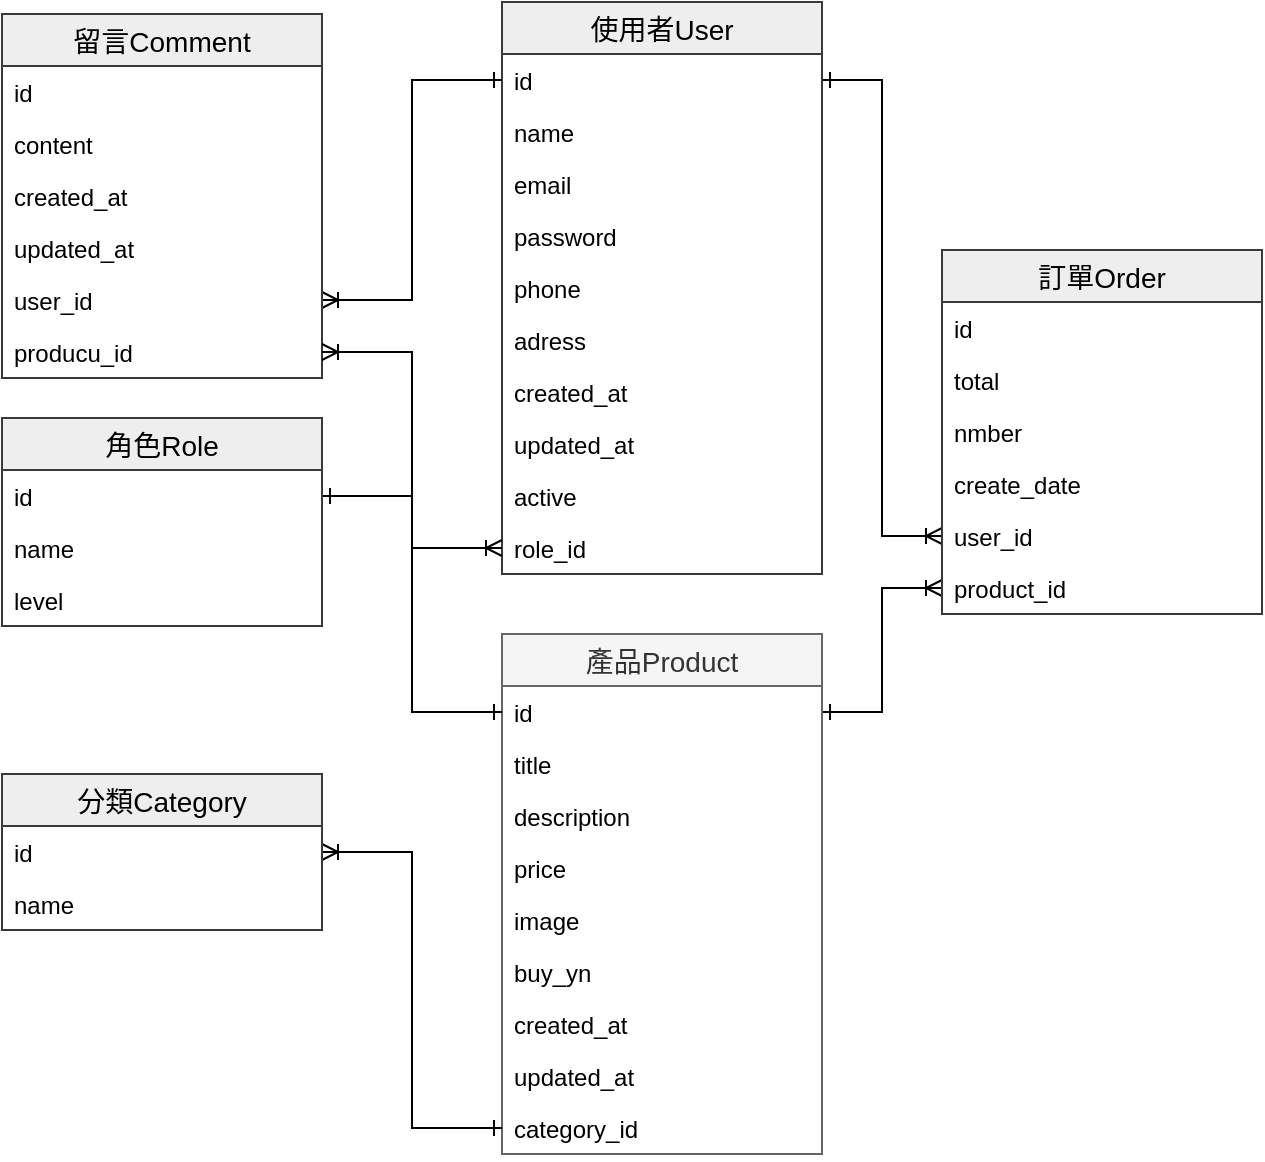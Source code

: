 <mxfile version="13.0.3" type="device"><diagram id="K_0aKcKt2q_89RGky5Vc" name="第1頁"><mxGraphModel dx="1773" dy="619" grid="1" gridSize="10" guides="1" tooltips="1" connect="1" arrows="1" fold="1" page="1" pageScale="1" pageWidth="827" pageHeight="1169" math="0" shadow="0"><root><mxCell id="0"/><mxCell id="1" parent="0"/><mxCell id="cfjMNghHRtEoZSXPz5Rn-97" style="edgeStyle=orthogonalEdgeStyle;rounded=0;orthogonalLoop=1;jettySize=auto;html=1;exitX=1;exitY=0.5;exitDx=0;exitDy=0;entryX=0;entryY=0.5;entryDx=0;entryDy=0;startArrow=ERone;startFill=0;endArrow=ERoneToMany;endFill=0;" parent="1" source="cfjMNghHRtEoZSXPz5Rn-2" target="cfjMNghHRtEoZSXPz5Rn-54" edge="1"><mxGeometry relative="1" as="geometry"/></mxCell><mxCell id="cfjMNghHRtEoZSXPz5Rn-1" value="使用者User" style="swimlane;fontStyle=0;childLayout=stackLayout;horizontal=1;startSize=26;horizontalStack=0;resizeParent=1;resizeParentMax=0;resizeLast=0;collapsible=1;marginBottom=0;align=center;fontSize=14;swimlaneFillColor=#ffffff;fillColor=#eeeeee;strokeColor=#36393d;" parent="1" vertex="1"><mxGeometry x="120" y="44" width="160" height="286" as="geometry"/></mxCell><mxCell id="cfjMNghHRtEoZSXPz5Rn-2" value="id" style="text;strokeColor=none;fillColor=none;spacingLeft=4;spacingRight=4;overflow=hidden;rotatable=0;points=[[0,0.5],[1,0.5]];portConstraint=eastwest;fontSize=12;" parent="cfjMNghHRtEoZSXPz5Rn-1" vertex="1"><mxGeometry y="26" width="160" height="26" as="geometry"/></mxCell><mxCell id="cfjMNghHRtEoZSXPz5Rn-3" value="name" style="text;strokeColor=none;fillColor=none;spacingLeft=4;spacingRight=4;overflow=hidden;rotatable=0;points=[[0,0.5],[1,0.5]];portConstraint=eastwest;fontSize=12;" parent="cfjMNghHRtEoZSXPz5Rn-1" vertex="1"><mxGeometry y="52" width="160" height="26" as="geometry"/></mxCell><mxCell id="cfjMNghHRtEoZSXPz5Rn-6" value="email" style="text;strokeColor=none;fillColor=none;spacingLeft=4;spacingRight=4;overflow=hidden;rotatable=0;points=[[0,0.5],[1,0.5]];portConstraint=eastwest;fontSize=12;" parent="cfjMNghHRtEoZSXPz5Rn-1" vertex="1"><mxGeometry y="78" width="160" height="26" as="geometry"/></mxCell><mxCell id="cfjMNghHRtEoZSXPz5Rn-5" value="password" style="text;strokeColor=none;fillColor=none;spacingLeft=4;spacingRight=4;overflow=hidden;rotatable=0;points=[[0,0.5],[1,0.5]];portConstraint=eastwest;fontSize=12;" parent="cfjMNghHRtEoZSXPz5Rn-1" vertex="1"><mxGeometry y="104" width="160" height="26" as="geometry"/></mxCell><mxCell id="cfjMNghHRtEoZSXPz5Rn-7" value="phone" style="text;strokeColor=none;fillColor=none;spacingLeft=4;spacingRight=4;overflow=hidden;rotatable=0;points=[[0,0.5],[1,0.5]];portConstraint=eastwest;fontSize=12;" parent="cfjMNghHRtEoZSXPz5Rn-1" vertex="1"><mxGeometry y="130" width="160" height="26" as="geometry"/></mxCell><mxCell id="cfjMNghHRtEoZSXPz5Rn-8" value="adress" style="text;strokeColor=none;fillColor=none;spacingLeft=4;spacingRight=4;overflow=hidden;rotatable=0;points=[[0,0.5],[1,0.5]];portConstraint=eastwest;fontSize=12;" parent="cfjMNghHRtEoZSXPz5Rn-1" vertex="1"><mxGeometry y="156" width="160" height="26" as="geometry"/></mxCell><mxCell id="cfjMNghHRtEoZSXPz5Rn-49" value="created_at&#10;" style="text;strokeColor=none;fillColor=none;spacingLeft=4;spacingRight=4;overflow=hidden;rotatable=0;points=[[0,0.5],[1,0.5]];portConstraint=eastwest;fontSize=12;" parent="cfjMNghHRtEoZSXPz5Rn-1" vertex="1"><mxGeometry y="182" width="160" height="26" as="geometry"/></mxCell><mxCell id="cfjMNghHRtEoZSXPz5Rn-50" value="updated_at&#10;" style="text;strokeColor=none;fillColor=none;spacingLeft=4;spacingRight=4;overflow=hidden;rotatable=0;points=[[0,0.5],[1,0.5]];portConstraint=eastwest;fontSize=12;" parent="cfjMNghHRtEoZSXPz5Rn-1" vertex="1"><mxGeometry y="208" width="160" height="26" as="geometry"/></mxCell><mxCell id="lhaJrp4EUqYAqogcaLXP-1" value="active" style="text;strokeColor=none;fillColor=none;spacingLeft=4;spacingRight=4;overflow=hidden;rotatable=0;points=[[0,0.5],[1,0.5]];portConstraint=eastwest;fontSize=12;" vertex="1" parent="cfjMNghHRtEoZSXPz5Rn-1"><mxGeometry y="234" width="160" height="26" as="geometry"/></mxCell><mxCell id="cfjMNghHRtEoZSXPz5Rn-51" value="role_id" style="text;strokeColor=none;fillColor=none;spacingLeft=4;spacingRight=4;overflow=hidden;rotatable=0;points=[[0,0.5],[1,0.5]];portConstraint=eastwest;fontSize=12;" parent="cfjMNghHRtEoZSXPz5Rn-1" vertex="1"><mxGeometry y="260" width="160" height="26" as="geometry"/></mxCell><mxCell id="cfjMNghHRtEoZSXPz5Rn-99" style="edgeStyle=orthogonalEdgeStyle;rounded=0;orthogonalLoop=1;jettySize=auto;html=1;exitX=1;exitY=0.5;exitDx=0;exitDy=0;entryX=0;entryY=0.5;entryDx=0;entryDy=0;startArrow=ERone;startFill=0;endArrow=ERoneToMany;endFill=0;" parent="1" source="cfjMNghHRtEoZSXPz5Rn-10" target="cfjMNghHRtEoZSXPz5Rn-55" edge="1"><mxGeometry relative="1" as="geometry"/></mxCell><mxCell id="cfjMNghHRtEoZSXPz5Rn-9" value="產品Product" style="swimlane;fontStyle=0;childLayout=stackLayout;horizontal=1;startSize=26;horizontalStack=0;resizeParent=1;resizeParentMax=0;resizeLast=0;collapsible=1;marginBottom=0;align=center;fontSize=14;swimlaneFillColor=#ffffff;fillColor=#f5f5f5;strokeColor=#666666;fontColor=#333333;" parent="1" vertex="1"><mxGeometry x="120" y="360" width="160" height="260" as="geometry"/></mxCell><mxCell id="cfjMNghHRtEoZSXPz5Rn-10" value="id" style="text;strokeColor=none;fillColor=none;spacingLeft=4;spacingRight=4;overflow=hidden;rotatable=0;points=[[0,0.5],[1,0.5]];portConstraint=eastwest;fontSize=12;" parent="cfjMNghHRtEoZSXPz5Rn-9" vertex="1"><mxGeometry y="26" width="160" height="26" as="geometry"/></mxCell><mxCell id="cfjMNghHRtEoZSXPz5Rn-11" value="title" style="text;strokeColor=none;fillColor=none;spacingLeft=4;spacingRight=4;overflow=hidden;rotatable=0;points=[[0,0.5],[1,0.5]];portConstraint=eastwest;fontSize=12;" parent="cfjMNghHRtEoZSXPz5Rn-9" vertex="1"><mxGeometry y="52" width="160" height="26" as="geometry"/></mxCell><mxCell id="cfjMNghHRtEoZSXPz5Rn-12" value="description " style="text;strokeColor=none;fillColor=none;spacingLeft=4;spacingRight=4;overflow=hidden;rotatable=0;points=[[0,0.5],[1,0.5]];portConstraint=eastwest;fontSize=12;" parent="cfjMNghHRtEoZSXPz5Rn-9" vertex="1"><mxGeometry y="78" width="160" height="26" as="geometry"/></mxCell><mxCell id="cfjMNghHRtEoZSXPz5Rn-13" value="price" style="text;strokeColor=none;fillColor=none;spacingLeft=4;spacingRight=4;overflow=hidden;rotatable=0;points=[[0,0.5],[1,0.5]];portConstraint=eastwest;fontSize=12;" parent="cfjMNghHRtEoZSXPz5Rn-9" vertex="1"><mxGeometry y="104" width="160" height="26" as="geometry"/></mxCell><mxCell id="cfjMNghHRtEoZSXPz5Rn-14" value="image" style="text;strokeColor=none;fillColor=none;spacingLeft=4;spacingRight=4;overflow=hidden;rotatable=0;points=[[0,0.5],[1,0.5]];portConstraint=eastwest;fontSize=12;" parent="cfjMNghHRtEoZSXPz5Rn-9" vertex="1"><mxGeometry y="130" width="160" height="26" as="geometry"/></mxCell><mxCell id="ew1M_cfE-QnDrgpoUBA_-1" value="buy_yn" style="text;strokeColor=none;fillColor=none;spacingLeft=4;spacingRight=4;overflow=hidden;rotatable=0;points=[[0,0.5],[1,0.5]];portConstraint=eastwest;fontSize=12;" parent="cfjMNghHRtEoZSXPz5Rn-9" vertex="1"><mxGeometry y="156" width="160" height="26" as="geometry"/></mxCell><mxCell id="cfjMNghHRtEoZSXPz5Rn-15" value="created_at" style="text;strokeColor=none;fillColor=none;spacingLeft=4;spacingRight=4;overflow=hidden;rotatable=0;points=[[0,0.5],[1,0.5]];portConstraint=eastwest;fontSize=12;" parent="cfjMNghHRtEoZSXPz5Rn-9" vertex="1"><mxGeometry y="182" width="160" height="26" as="geometry"/></mxCell><mxCell id="cfjMNghHRtEoZSXPz5Rn-16" value="updated_at" style="text;strokeColor=none;fillColor=none;spacingLeft=4;spacingRight=4;overflow=hidden;rotatable=0;points=[[0,0.5],[1,0.5]];portConstraint=eastwest;fontSize=12;" parent="cfjMNghHRtEoZSXPz5Rn-9" vertex="1"><mxGeometry y="208" width="160" height="26" as="geometry"/></mxCell><mxCell id="cfjMNghHRtEoZSXPz5Rn-96" value="category_id" style="text;strokeColor=none;fillColor=none;spacingLeft=4;spacingRight=4;overflow=hidden;rotatable=0;points=[[0,0.5],[1,0.5]];portConstraint=eastwest;fontSize=12;" parent="cfjMNghHRtEoZSXPz5Rn-9" vertex="1"><mxGeometry y="234" width="160" height="26" as="geometry"/></mxCell><mxCell id="cfjMNghHRtEoZSXPz5Rn-52" value="訂單Order" style="swimlane;fontStyle=0;childLayout=stackLayout;horizontal=1;startSize=26;horizontalStack=0;resizeParent=1;resizeParentMax=0;resizeLast=0;collapsible=1;marginBottom=0;align=center;fontSize=14;swimlaneFillColor=#ffffff;fillColor=#eeeeee;strokeColor=#36393d;" parent="1" vertex="1"><mxGeometry x="340" y="168" width="160" height="182" as="geometry"/></mxCell><mxCell id="cfjMNghHRtEoZSXPz5Rn-53" value="id" style="text;strokeColor=none;fillColor=none;spacingLeft=4;spacingRight=4;overflow=hidden;rotatable=0;points=[[0,0.5],[1,0.5]];portConstraint=eastwest;fontSize=12;" parent="cfjMNghHRtEoZSXPz5Rn-52" vertex="1"><mxGeometry y="26" width="160" height="26" as="geometry"/></mxCell><mxCell id="cfjMNghHRtEoZSXPz5Rn-58" value="total" style="text;strokeColor=none;fillColor=none;spacingLeft=4;spacingRight=4;overflow=hidden;rotatable=0;points=[[0,0.5],[1,0.5]];portConstraint=eastwest;fontSize=12;" parent="cfjMNghHRtEoZSXPz5Rn-52" vertex="1"><mxGeometry y="52" width="160" height="26" as="geometry"/></mxCell><mxCell id="cfjMNghHRtEoZSXPz5Rn-56" value="nmber" style="text;strokeColor=none;fillColor=none;spacingLeft=4;spacingRight=4;overflow=hidden;rotatable=0;points=[[0,0.5],[1,0.5]];portConstraint=eastwest;fontSize=12;" parent="cfjMNghHRtEoZSXPz5Rn-52" vertex="1"><mxGeometry y="78" width="160" height="26" as="geometry"/></mxCell><mxCell id="cfjMNghHRtEoZSXPz5Rn-98" value="create_date" style="text;strokeColor=none;fillColor=none;spacingLeft=4;spacingRight=4;overflow=hidden;rotatable=0;points=[[0,0.5],[1,0.5]];portConstraint=eastwest;fontSize=12;" parent="cfjMNghHRtEoZSXPz5Rn-52" vertex="1"><mxGeometry y="104" width="160" height="26" as="geometry"/></mxCell><mxCell id="cfjMNghHRtEoZSXPz5Rn-54" value="user_id" style="text;strokeColor=none;fillColor=none;spacingLeft=4;spacingRight=4;overflow=hidden;rotatable=0;points=[[0,0.5],[1,0.5]];portConstraint=eastwest;fontSize=12;" parent="cfjMNghHRtEoZSXPz5Rn-52" vertex="1"><mxGeometry y="130" width="160" height="26" as="geometry"/></mxCell><mxCell id="cfjMNghHRtEoZSXPz5Rn-55" value="product_id" style="text;strokeColor=none;fillColor=none;spacingLeft=4;spacingRight=4;overflow=hidden;rotatable=0;points=[[0,0.5],[1,0.5]];portConstraint=eastwest;fontSize=12;" parent="cfjMNghHRtEoZSXPz5Rn-52" vertex="1"><mxGeometry y="156" width="160" height="26" as="geometry"/></mxCell><mxCell id="3iGqtpyaMxfyDLmYej_y-1" style="edgeStyle=orthogonalEdgeStyle;rounded=0;orthogonalLoop=1;jettySize=auto;html=1;entryX=0;entryY=0.5;entryDx=0;entryDy=0;startArrow=ERoneToMany;startFill=0;endArrow=ERone;endFill=0;" parent="1" source="cfjMNghHRtEoZSXPz5Rn-64" target="cfjMNghHRtEoZSXPz5Rn-96" edge="1"><mxGeometry relative="1" as="geometry"/></mxCell><mxCell id="3iGqtpyaMxfyDLmYej_y-2" style="edgeStyle=orthogonalEdgeStyle;rounded=0;orthogonalLoop=1;jettySize=auto;html=1;entryX=0;entryY=0.5;entryDx=0;entryDy=0;startArrow=ERone;startFill=0;endArrow=ERoneToMany;endFill=0;" parent="1" source="cfjMNghHRtEoZSXPz5Rn-75" target="cfjMNghHRtEoZSXPz5Rn-51" edge="1"><mxGeometry relative="1" as="geometry"/></mxCell><mxCell id="3iGqtpyaMxfyDLmYej_y-3" style="edgeStyle=orthogonalEdgeStyle;rounded=0;orthogonalLoop=1;jettySize=auto;html=1;exitX=0;exitY=0.5;exitDx=0;exitDy=0;entryX=1;entryY=0.5;entryDx=0;entryDy=0;startArrow=ERone;startFill=0;endArrow=ERoneToMany;endFill=0;" parent="1" source="cfjMNghHRtEoZSXPz5Rn-2" target="cfjMNghHRtEoZSXPz5Rn-87" edge="1"><mxGeometry relative="1" as="geometry"/></mxCell><mxCell id="cfjMNghHRtEoZSXPz5Rn-63" value="分類Category" style="swimlane;fontStyle=0;childLayout=stackLayout;horizontal=1;startSize=26;horizontalStack=0;resizeParent=1;resizeParentMax=0;resizeLast=0;collapsible=1;marginBottom=0;align=center;fontSize=14;swimlaneFillColor=#ffffff;fillColor=#eeeeee;strokeColor=#36393d;" parent="1" vertex="1"><mxGeometry x="-130" y="430" width="160" height="78" as="geometry"/></mxCell><mxCell id="cfjMNghHRtEoZSXPz5Rn-64" value="id" style="text;strokeColor=none;fillColor=none;spacingLeft=4;spacingRight=4;overflow=hidden;rotatable=0;points=[[0,0.5],[1,0.5]];portConstraint=eastwest;fontSize=12;" parent="cfjMNghHRtEoZSXPz5Rn-63" vertex="1"><mxGeometry y="26" width="160" height="26" as="geometry"/></mxCell><mxCell id="cfjMNghHRtEoZSXPz5Rn-65" value="name" style="text;strokeColor=none;fillColor=none;spacingLeft=4;spacingRight=4;overflow=hidden;rotatable=0;points=[[0,0.5],[1,0.5]];portConstraint=eastwest;fontSize=12;" parent="cfjMNghHRtEoZSXPz5Rn-63" vertex="1"><mxGeometry y="52" width="160" height="26" as="geometry"/></mxCell><mxCell id="cfjMNghHRtEoZSXPz5Rn-85" value="留言Comment" style="swimlane;fontStyle=0;childLayout=stackLayout;horizontal=1;startSize=26;horizontalStack=0;resizeParent=1;resizeParentMax=0;resizeLast=0;collapsible=1;marginBottom=0;align=center;fontSize=14;swimlaneFillColor=#ffffff;fillColor=#eeeeee;strokeColor=#36393d;" parent="1" vertex="1"><mxGeometry x="-130" y="50" width="160" height="182" as="geometry"/></mxCell><mxCell id="cfjMNghHRtEoZSXPz5Rn-86" value="id" style="text;strokeColor=none;fillColor=none;spacingLeft=4;spacingRight=4;overflow=hidden;rotatable=0;points=[[0,0.5],[1,0.5]];portConstraint=eastwest;fontSize=12;" parent="cfjMNghHRtEoZSXPz5Rn-85" vertex="1"><mxGeometry y="26" width="160" height="26" as="geometry"/></mxCell><mxCell id="cfjMNghHRtEoZSXPz5Rn-89" value="content" style="text;strokeColor=none;fillColor=none;spacingLeft=4;spacingRight=4;overflow=hidden;rotatable=0;points=[[0,0.5],[1,0.5]];portConstraint=eastwest;fontSize=12;" parent="cfjMNghHRtEoZSXPz5Rn-85" vertex="1"><mxGeometry y="52" width="160" height="26" as="geometry"/></mxCell><mxCell id="cfjMNghHRtEoZSXPz5Rn-93" value="created_at&#10;" style="text;strokeColor=none;fillColor=none;spacingLeft=4;spacingRight=4;overflow=hidden;rotatable=0;points=[[0,0.5],[1,0.5]];portConstraint=eastwest;fontSize=12;" parent="cfjMNghHRtEoZSXPz5Rn-85" vertex="1"><mxGeometry y="78" width="160" height="26" as="geometry"/></mxCell><mxCell id="cfjMNghHRtEoZSXPz5Rn-94" value="updated_at&#10;" style="text;strokeColor=none;fillColor=none;spacingLeft=4;spacingRight=4;overflow=hidden;rotatable=0;points=[[0,0.5],[1,0.5]];portConstraint=eastwest;fontSize=12;" parent="cfjMNghHRtEoZSXPz5Rn-85" vertex="1"><mxGeometry y="104" width="160" height="26" as="geometry"/></mxCell><mxCell id="cfjMNghHRtEoZSXPz5Rn-87" value="user_id" style="text;strokeColor=none;fillColor=none;spacingLeft=4;spacingRight=4;overflow=hidden;rotatable=0;points=[[0,0.5],[1,0.5]];portConstraint=eastwest;fontSize=12;" parent="cfjMNghHRtEoZSXPz5Rn-85" vertex="1"><mxGeometry y="130" width="160" height="26" as="geometry"/></mxCell><mxCell id="cfjMNghHRtEoZSXPz5Rn-88" value="producu_id" style="text;strokeColor=none;fillColor=none;spacingLeft=4;spacingRight=4;overflow=hidden;rotatable=0;points=[[0,0.5],[1,0.5]];portConstraint=eastwest;fontSize=12;" parent="cfjMNghHRtEoZSXPz5Rn-85" vertex="1"><mxGeometry y="156" width="160" height="26" as="geometry"/></mxCell><mxCell id="3iGqtpyaMxfyDLmYej_y-4" style="edgeStyle=orthogonalEdgeStyle;rounded=0;orthogonalLoop=1;jettySize=auto;html=1;exitX=0;exitY=0.5;exitDx=0;exitDy=0;entryX=1;entryY=0.5;entryDx=0;entryDy=0;startArrow=ERone;startFill=0;endArrow=ERoneToMany;endFill=0;" parent="1" source="cfjMNghHRtEoZSXPz5Rn-10" target="cfjMNghHRtEoZSXPz5Rn-88" edge="1"><mxGeometry relative="1" as="geometry"/></mxCell><mxCell id="cfjMNghHRtEoZSXPz5Rn-74" value="角色Role" style="swimlane;fontStyle=0;childLayout=stackLayout;horizontal=1;startSize=26;horizontalStack=0;resizeParent=1;resizeParentMax=0;resizeLast=0;collapsible=1;marginBottom=0;align=center;fontSize=14;swimlaneFillColor=#ffffff;fillColor=#eeeeee;strokeColor=#36393d;" parent="1" vertex="1"><mxGeometry x="-130" y="252" width="160" height="104" as="geometry"/></mxCell><mxCell id="cfjMNghHRtEoZSXPz5Rn-75" value="id" style="text;strokeColor=none;fillColor=none;spacingLeft=4;spacingRight=4;overflow=hidden;rotatable=0;points=[[0,0.5],[1,0.5]];portConstraint=eastwest;fontSize=12;" parent="cfjMNghHRtEoZSXPz5Rn-74" vertex="1"><mxGeometry y="26" width="160" height="26" as="geometry"/></mxCell><mxCell id="cfjMNghHRtEoZSXPz5Rn-76" value="name" style="text;strokeColor=none;fillColor=none;spacingLeft=4;spacingRight=4;overflow=hidden;rotatable=0;points=[[0,0.5],[1,0.5]];portConstraint=eastwest;fontSize=12;" parent="cfjMNghHRtEoZSXPz5Rn-74" vertex="1"><mxGeometry y="52" width="160" height="26" as="geometry"/></mxCell><mxCell id="cfjMNghHRtEoZSXPz5Rn-84" value="level" style="text;strokeColor=none;fillColor=none;spacingLeft=4;spacingRight=4;overflow=hidden;rotatable=0;points=[[0,0.5],[1,0.5]];portConstraint=eastwest;fontSize=12;" parent="cfjMNghHRtEoZSXPz5Rn-74" vertex="1"><mxGeometry y="78" width="160" height="26" as="geometry"/></mxCell></root></mxGraphModel></diagram></mxfile>
